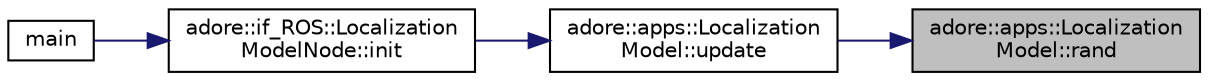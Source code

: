 digraph "adore::apps::LocalizationModel::rand"
{
 // LATEX_PDF_SIZE
  edge [fontname="Helvetica",fontsize="10",labelfontname="Helvetica",labelfontsize="10"];
  node [fontname="Helvetica",fontsize="10",shape=record];
  rankdir="RL";
  Node1 [label="adore::apps::Localization\lModel::rand",height=0.2,width=0.4,color="black", fillcolor="grey75", style="filled", fontcolor="black",tooltip=" "];
  Node1 -> Node2 [dir="back",color="midnightblue",fontsize="10",style="solid",fontname="Helvetica"];
  Node2 [label="adore::apps::Localization\lModel::update",height=0.2,width=0.4,color="black", fillcolor="white", style="filled",URL="$classadore_1_1apps_1_1LocalizationModel.html#a4b0b280b821ef650bead639c9f17b271",tooltip="simulation step of the odometry estimate model"];
  Node2 -> Node3 [dir="back",color="midnightblue",fontsize="10",style="solid",fontname="Helvetica"];
  Node3 [label="adore::if_ROS::Localization\lModelNode::init",height=0.2,width=0.4,color="black", fillcolor="white", style="filled",URL="$classadore_1_1if__ROS_1_1LocalizationModelNode.html#ae940d37d3c0a9af5eab3930cc968825f",tooltip=" "];
  Node3 -> Node4 [dir="back",color="midnightblue",fontsize="10",style="solid",fontname="Helvetica"];
  Node4 [label="main",height=0.2,width=0.4,color="black", fillcolor="white", style="filled",URL="$adore__localizationmodel__node_8cpp.html#a3c04138a5bfe5d72780bb7e82a18e627",tooltip=" "];
}
